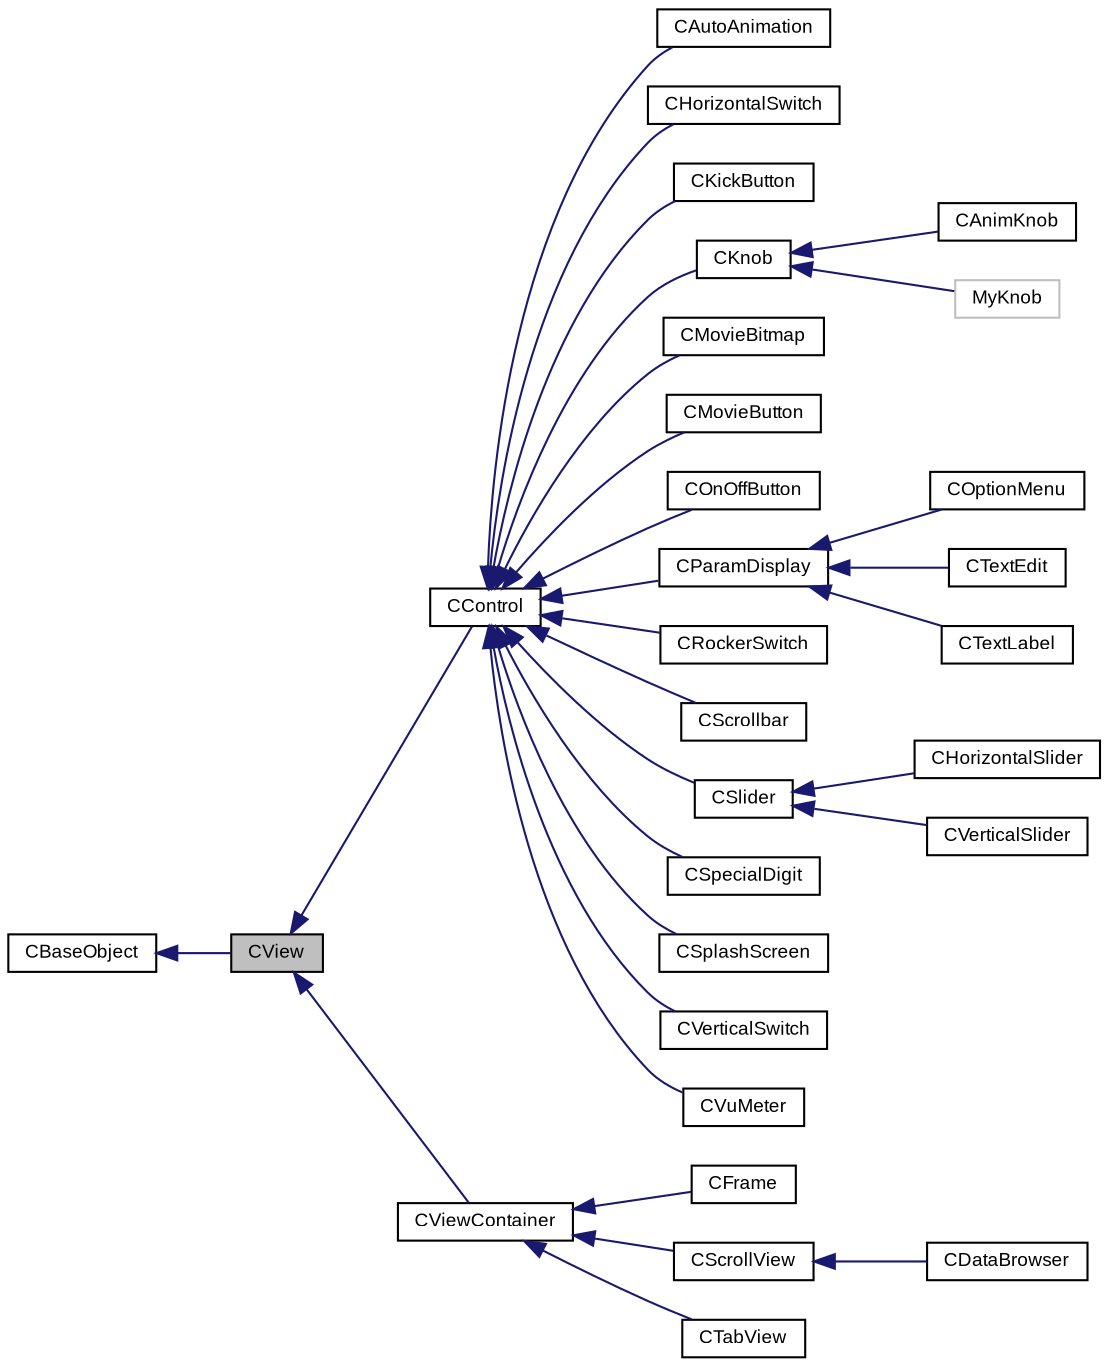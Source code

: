 digraph G
{
  bgcolor="transparent";
  edge [fontname="Arial",fontsize="9",labelfontname="Arial",labelfontsize="9"];
  node [fontname="Arial",fontsize="9",shape=record];
  rankdir=LR;
  Node1 [label="CView",height=0.2,width=0.4,color="black", fillcolor="grey75", style="filled" fontcolor="black"];
  Node2 -> Node1 [dir=back,color="midnightblue",fontsize="9",style="solid",fontname="Arial"];
  Node2 [label="CBaseObject",height=0.2,width=0.4,color="black",URL="$class_c_base_object.html",tooltip="Base Object with reference counter."];
  Node1 -> Node3 [dir=back,color="midnightblue",fontsize="9",style="solid",fontname="Arial"];
  Node3 [label="CControl",height=0.2,width=0.4,color="black",URL="$class_c_control.html",tooltip="base class of all VSTGUI controls"];
  Node3 -> Node4 [dir=back,color="midnightblue",fontsize="9",style="solid",fontname="Arial"];
  Node4 [label="CAutoAnimation",height=0.2,width=0.4,color="black",URL="$class_c_auto_animation.html",tooltip="simple auto-animation of bitmaps"];
  Node3 -> Node5 [dir=back,color="midnightblue",fontsize="9",style="solid",fontname="Arial"];
  Node5 [label="CHorizontalSwitch",height=0.2,width=0.4,color="black",URL="$class_c_horizontal_switch.html",tooltip="a horizontal switch control"];
  Node3 -> Node6 [dir=back,color="midnightblue",fontsize="9",style="solid",fontname="Arial"];
  Node6 [label="CKickButton",height=0.2,width=0.4,color="black",URL="$class_c_kick_button.html",tooltip="a button with 2 states with kick mode (enabled only when pressed)"];
  Node3 -> Node7 [dir=back,color="midnightblue",fontsize="9",style="solid",fontname="Arial"];
  Node7 [label="CKnob",height=0.2,width=0.4,color="black",URL="$class_c_knob.html",tooltip="a knob control"];
  Node7 -> Node8 [dir=back,color="midnightblue",fontsize="9",style="solid",fontname="Arial"];
  Node8 [label="CAnimKnob",height=0.2,width=0.4,color="black",URL="$class_c_anim_knob.html",tooltip="a bitmap knob control"];
  Node7 -> Node9 [dir=back,color="midnightblue",fontsize="9",style="solid",fontname="Arial"];
  Node9 [label="MyKnob",height=0.2,width=0.4,color="grey75"];
  Node3 -> Node10 [dir=back,color="midnightblue",fontsize="9",style="solid",fontname="Arial"];
  Node10 [label="CMovieBitmap",height=0.2,width=0.4,color="black",URL="$class_c_movie_bitmap.html",tooltip="a bitmap view that displays different bitmaps according to its current value"];
  Node3 -> Node11 [dir=back,color="midnightblue",fontsize="9",style="solid",fontname="Arial"];
  Node11 [label="CMovieButton",height=0.2,width=0.4,color="black",URL="$class_c_movie_button.html",tooltip="a bi-states button with 2 subbitmaps"];
  Node3 -> Node12 [dir=back,color="midnightblue",fontsize="9",style="solid",fontname="Arial"];
  Node12 [label="COnOffButton",height=0.2,width=0.4,color="black",URL="$class_c_on_off_button.html",tooltip="a button control with 2 states"];
  Node3 -> Node13 [dir=back,color="midnightblue",fontsize="9",style="solid",fontname="Arial"];
  Node13 [label="CParamDisplay",height=0.2,width=0.4,color="black",URL="$class_c_param_display.html",tooltip="a parameter display"];
  Node13 -> Node14 [dir=back,color="midnightblue",fontsize="9",style="solid",fontname="Arial"];
  Node14 [label="COptionMenu",height=0.2,width=0.4,color="black",URL="$class_c_option_menu.html",tooltip="a popup menu control"];
  Node13 -> Node15 [dir=back,color="midnightblue",fontsize="9",style="solid",fontname="Arial"];
  Node15 [label="CTextEdit",height=0.2,width=0.4,color="black",URL="$class_c_text_edit.html",tooltip="a text edit control"];
  Node13 -> Node16 [dir=back,color="midnightblue",fontsize="9",style="solid",fontname="Arial"];
  Node16 [label="CTextLabel",height=0.2,width=0.4,color="black",URL="$class_c_text_label.html",tooltip="a text label"];
  Node3 -> Node17 [dir=back,color="midnightblue",fontsize="9",style="solid",fontname="Arial"];
  Node17 [label="CRockerSwitch",height=0.2,width=0.4,color="black",URL="$class_c_rocker_switch.html",tooltip="a switch control with 3 sub bitmaps"];
  Node3 -> Node18 [dir=back,color="midnightblue",fontsize="9",style="solid",fontname="Arial"];
  Node18 [label="CScrollbar",height=0.2,width=0.4,color="black",URL="$class_c_scrollbar.html",tooltip="a scrollbar control"];
  Node3 -> Node19 [dir=back,color="midnightblue",fontsize="9",style="solid",fontname="Arial"];
  Node19 [label="CSlider",height=0.2,width=0.4,color="black",URL="$class_c_slider.html",tooltip="a slider control"];
  Node19 -> Node20 [dir=back,color="midnightblue",fontsize="9",style="solid",fontname="Arial"];
  Node20 [label="CHorizontalSlider",height=0.2,width=0.4,color="black",URL="$class_c_horizontal_slider.html",tooltip="a horizontal slider control"];
  Node19 -> Node21 [dir=back,color="midnightblue",fontsize="9",style="solid",fontname="Arial"];
  Node21 [label="CVerticalSlider",height=0.2,width=0.4,color="black",URL="$class_c_vertical_slider.html",tooltip="a vertical slider control"];
  Node3 -> Node22 [dir=back,color="midnightblue",fontsize="9",style="solid",fontname="Arial"];
  Node22 [label="CSpecialDigit",height=0.2,width=0.4,color="black",URL="$class_c_special_digit.html",tooltip="special display with custom numbers (0...9)"];
  Node3 -> Node23 [dir=back,color="midnightblue",fontsize="9",style="solid",fontname="Arial"];
  Node23 [label="CSplashScreen",height=0.2,width=0.4,color="black",URL="$class_c_splash_screen.html"];
  Node3 -> Node24 [dir=back,color="midnightblue",fontsize="9",style="solid",fontname="Arial"];
  Node24 [label="CVerticalSwitch",height=0.2,width=0.4,color="black",URL="$class_c_vertical_switch.html",tooltip="a vertical switch control"];
  Node3 -> Node25 [dir=back,color="midnightblue",fontsize="9",style="solid",fontname="Arial"];
  Node25 [label="CVuMeter",height=0.2,width=0.4,color="black",URL="$class_c_vu_meter.html",tooltip="VU-Meter using 2 bitmaps."];
  Node1 -> Node26 [dir=back,color="midnightblue",fontsize="9",style="solid",fontname="Arial"];
  Node26 [label="CViewContainer",height=0.2,width=0.4,color="black",URL="$class_c_view_container.html",tooltip="Container Class of CView objects."];
  Node26 -> Node27 [dir=back,color="midnightblue",fontsize="9",style="solid",fontname="Arial"];
  Node27 [label="CFrame",height=0.2,width=0.4,color="black",URL="$class_c_frame.html",tooltip="The CFrame is the parent container of all views."];
  Node26 -> Node28 [dir=back,color="midnightblue",fontsize="9",style="solid",fontname="Arial"];
  Node28 [label="CScrollView",height=0.2,width=0.4,color="black",URL="$class_c_scroll_view.html",tooltip="a scrollable container view with scrollbars"];
  Node28 -> Node29 [dir=back,color="midnightblue",fontsize="9",style="solid",fontname="Arial"];
  Node29 [label="CDataBrowser",height=0.2,width=0.4,color="black",URL="$class_c_data_browser.html",tooltip="DataBrowser view."];
  Node26 -> Node30 [dir=back,color="midnightblue",fontsize="9",style="solid",fontname="Arial"];
  Node30 [label="CTabView",height=0.2,width=0.4,color="black",URL="$class_c_tab_view.html",tooltip="a tab view"];
}
